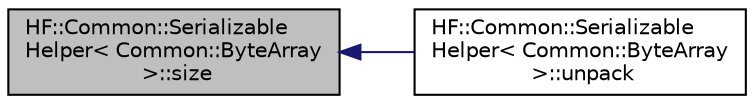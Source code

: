 digraph "HF::Common::SerializableHelper&lt; Common::ByteArray &gt;::size"
{
  edge [fontname="Helvetica",fontsize="10",labelfontname="Helvetica",labelfontsize="10"];
  node [fontname="Helvetica",fontsize="10",shape=record];
  rankdir="LR";
  Node4 [label="HF::Common::Serializable\lHelper\< Common::ByteArray\l \>::size",height=0.2,width=0.4,color="black", fillcolor="grey75", style="filled", fontcolor="black"];
  Node4 -> Node5 [dir="back",color="midnightblue",fontsize="10",style="solid",fontname="Helvetica"];
  Node5 [label="HF::Common::Serializable\lHelper\< Common::ByteArray\l \>::unpack",height=0.2,width=0.4,color="black", fillcolor="white", style="filled",URL="$structHF_1_1Common_1_1SerializableHelper_3_01Common_1_1ByteArray_01_4.html#ad8041b04ce7ee09ded6d524de1c3a7e9",tooltip="Read a message from a ByteArray. "];
}
